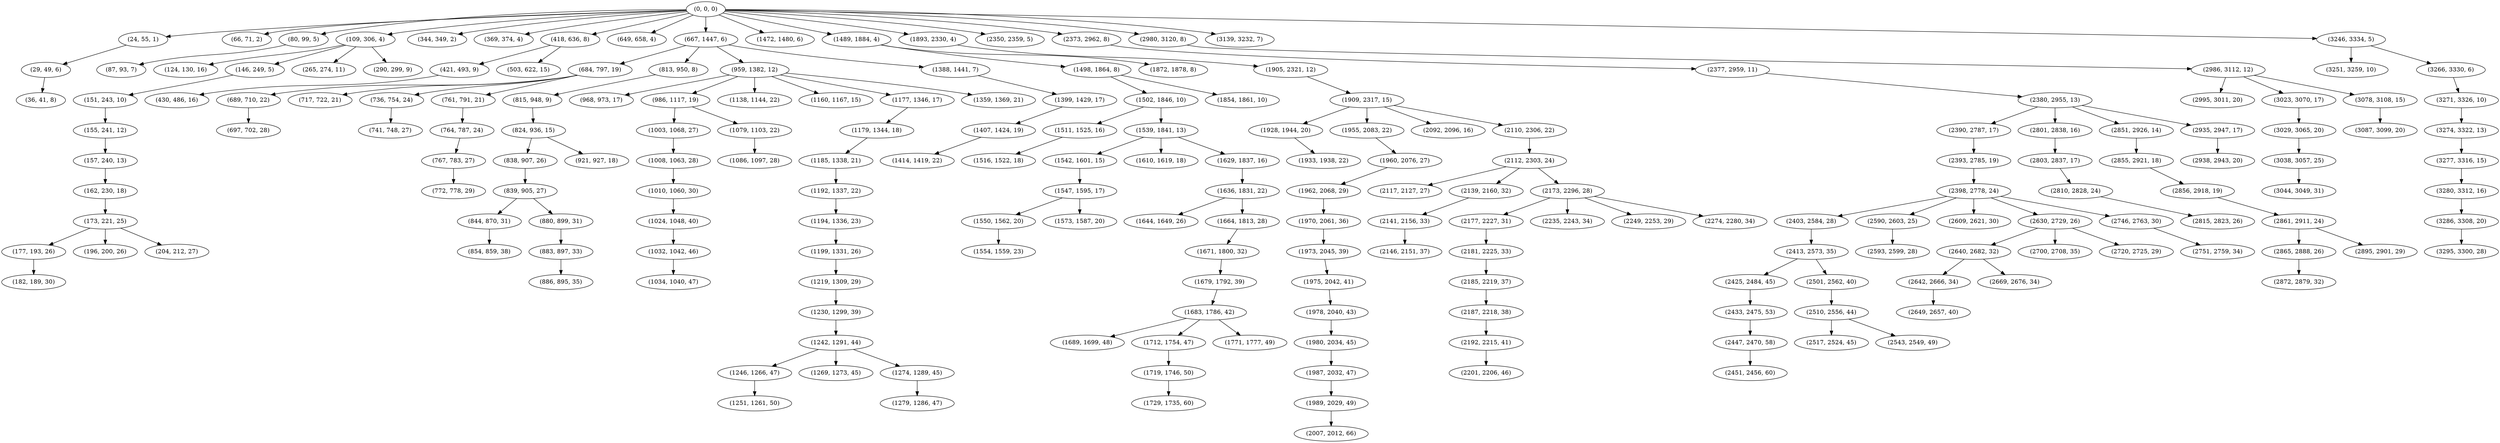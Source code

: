 digraph tree {
    "(0, 0, 0)";
    "(24, 55, 1)";
    "(29, 49, 6)";
    "(36, 41, 8)";
    "(66, 71, 2)";
    "(80, 99, 5)";
    "(87, 93, 7)";
    "(109, 306, 4)";
    "(124, 130, 16)";
    "(146, 249, 5)";
    "(151, 243, 10)";
    "(155, 241, 12)";
    "(157, 240, 13)";
    "(162, 230, 18)";
    "(173, 221, 25)";
    "(177, 193, 26)";
    "(182, 189, 30)";
    "(196, 200, 26)";
    "(204, 212, 27)";
    "(265, 274, 11)";
    "(290, 299, 9)";
    "(344, 349, 2)";
    "(369, 374, 4)";
    "(418, 636, 8)";
    "(421, 493, 9)";
    "(430, 486, 16)";
    "(503, 622, 15)";
    "(649, 658, 4)";
    "(667, 1447, 6)";
    "(684, 797, 19)";
    "(689, 710, 22)";
    "(697, 702, 28)";
    "(717, 722, 21)";
    "(736, 754, 24)";
    "(741, 748, 27)";
    "(761, 791, 21)";
    "(764, 787, 24)";
    "(767, 783, 27)";
    "(772, 778, 29)";
    "(813, 950, 8)";
    "(815, 948, 9)";
    "(824, 936, 15)";
    "(838, 907, 26)";
    "(839, 905, 27)";
    "(844, 870, 31)";
    "(854, 859, 38)";
    "(880, 899, 31)";
    "(883, 897, 33)";
    "(886, 895, 35)";
    "(921, 927, 18)";
    "(959, 1382, 12)";
    "(968, 973, 17)";
    "(986, 1117, 19)";
    "(1003, 1068, 27)";
    "(1008, 1063, 28)";
    "(1010, 1060, 30)";
    "(1024, 1048, 40)";
    "(1032, 1042, 46)";
    "(1034, 1040, 47)";
    "(1079, 1103, 22)";
    "(1086, 1097, 28)";
    "(1138, 1144, 22)";
    "(1160, 1167, 15)";
    "(1177, 1346, 17)";
    "(1179, 1344, 18)";
    "(1185, 1338, 21)";
    "(1192, 1337, 22)";
    "(1194, 1336, 23)";
    "(1199, 1331, 26)";
    "(1219, 1309, 29)";
    "(1230, 1299, 39)";
    "(1242, 1291, 44)";
    "(1246, 1266, 47)";
    "(1251, 1261, 50)";
    "(1269, 1273, 45)";
    "(1274, 1289, 45)";
    "(1279, 1286, 47)";
    "(1359, 1369, 21)";
    "(1388, 1441, 7)";
    "(1399, 1429, 17)";
    "(1407, 1424, 19)";
    "(1414, 1419, 22)";
    "(1472, 1480, 6)";
    "(1489, 1884, 4)";
    "(1498, 1864, 8)";
    "(1502, 1846, 10)";
    "(1511, 1525, 16)";
    "(1516, 1522, 18)";
    "(1539, 1841, 13)";
    "(1542, 1601, 15)";
    "(1547, 1595, 17)";
    "(1550, 1562, 20)";
    "(1554, 1559, 23)";
    "(1573, 1587, 20)";
    "(1610, 1619, 18)";
    "(1629, 1837, 16)";
    "(1636, 1831, 22)";
    "(1644, 1649, 26)";
    "(1664, 1813, 28)";
    "(1671, 1800, 32)";
    "(1679, 1792, 39)";
    "(1683, 1786, 42)";
    "(1689, 1699, 48)";
    "(1712, 1754, 47)";
    "(1719, 1746, 50)";
    "(1729, 1735, 60)";
    "(1771, 1777, 49)";
    "(1854, 1861, 10)";
    "(1872, 1878, 8)";
    "(1893, 2330, 4)";
    "(1905, 2321, 12)";
    "(1909, 2317, 15)";
    "(1928, 1944, 20)";
    "(1933, 1938, 22)";
    "(1955, 2083, 22)";
    "(1960, 2076, 27)";
    "(1962, 2068, 29)";
    "(1970, 2061, 36)";
    "(1973, 2045, 39)";
    "(1975, 2042, 41)";
    "(1978, 2040, 43)";
    "(1980, 2034, 45)";
    "(1987, 2032, 47)";
    "(1989, 2029, 49)";
    "(2007, 2012, 66)";
    "(2092, 2096, 16)";
    "(2110, 2306, 22)";
    "(2112, 2303, 24)";
    "(2117, 2127, 27)";
    "(2139, 2160, 32)";
    "(2141, 2156, 33)";
    "(2146, 2151, 37)";
    "(2173, 2296, 28)";
    "(2177, 2227, 31)";
    "(2181, 2225, 33)";
    "(2185, 2219, 37)";
    "(2187, 2218, 38)";
    "(2192, 2215, 41)";
    "(2201, 2206, 46)";
    "(2235, 2243, 34)";
    "(2249, 2253, 29)";
    "(2274, 2280, 34)";
    "(2350, 2359, 5)";
    "(2373, 2962, 8)";
    "(2377, 2959, 11)";
    "(2380, 2955, 13)";
    "(2390, 2787, 17)";
    "(2393, 2785, 19)";
    "(2398, 2778, 24)";
    "(2403, 2584, 28)";
    "(2413, 2573, 35)";
    "(2425, 2484, 45)";
    "(2433, 2475, 53)";
    "(2447, 2470, 58)";
    "(2451, 2456, 60)";
    "(2501, 2562, 40)";
    "(2510, 2556, 44)";
    "(2517, 2524, 45)";
    "(2543, 2549, 49)";
    "(2590, 2603, 25)";
    "(2593, 2599, 28)";
    "(2609, 2621, 30)";
    "(2630, 2729, 26)";
    "(2640, 2682, 32)";
    "(2642, 2666, 34)";
    "(2649, 2657, 40)";
    "(2669, 2676, 34)";
    "(2700, 2708, 35)";
    "(2720, 2725, 29)";
    "(2746, 2763, 30)";
    "(2751, 2759, 34)";
    "(2801, 2838, 16)";
    "(2803, 2837, 17)";
    "(2810, 2828, 24)";
    "(2815, 2823, 26)";
    "(2851, 2926, 14)";
    "(2855, 2921, 18)";
    "(2856, 2918, 19)";
    "(2861, 2911, 24)";
    "(2865, 2888, 26)";
    "(2872, 2879, 32)";
    "(2895, 2901, 29)";
    "(2935, 2947, 17)";
    "(2938, 2943, 20)";
    "(2980, 3120, 8)";
    "(2986, 3112, 12)";
    "(2995, 3011, 20)";
    "(3023, 3070, 17)";
    "(3029, 3065, 20)";
    "(3038, 3057, 25)";
    "(3044, 3049, 31)";
    "(3078, 3108, 15)";
    "(3087, 3099, 20)";
    "(3139, 3232, 7)";
    "(3246, 3334, 5)";
    "(3251, 3259, 10)";
    "(3266, 3330, 6)";
    "(3271, 3326, 10)";
    "(3274, 3322, 13)";
    "(3277, 3316, 15)";
    "(3280, 3312, 16)";
    "(3286, 3308, 20)";
    "(3295, 3300, 28)";
    "(0, 0, 0)" -> "(24, 55, 1)";
    "(0, 0, 0)" -> "(66, 71, 2)";
    "(0, 0, 0)" -> "(80, 99, 5)";
    "(0, 0, 0)" -> "(109, 306, 4)";
    "(0, 0, 0)" -> "(344, 349, 2)";
    "(0, 0, 0)" -> "(369, 374, 4)";
    "(0, 0, 0)" -> "(418, 636, 8)";
    "(0, 0, 0)" -> "(649, 658, 4)";
    "(0, 0, 0)" -> "(667, 1447, 6)";
    "(0, 0, 0)" -> "(1472, 1480, 6)";
    "(0, 0, 0)" -> "(1489, 1884, 4)";
    "(0, 0, 0)" -> "(1893, 2330, 4)";
    "(0, 0, 0)" -> "(2350, 2359, 5)";
    "(0, 0, 0)" -> "(2373, 2962, 8)";
    "(0, 0, 0)" -> "(2980, 3120, 8)";
    "(0, 0, 0)" -> "(3139, 3232, 7)";
    "(0, 0, 0)" -> "(3246, 3334, 5)";
    "(24, 55, 1)" -> "(29, 49, 6)";
    "(29, 49, 6)" -> "(36, 41, 8)";
    "(80, 99, 5)" -> "(87, 93, 7)";
    "(109, 306, 4)" -> "(124, 130, 16)";
    "(109, 306, 4)" -> "(146, 249, 5)";
    "(109, 306, 4)" -> "(265, 274, 11)";
    "(109, 306, 4)" -> "(290, 299, 9)";
    "(146, 249, 5)" -> "(151, 243, 10)";
    "(151, 243, 10)" -> "(155, 241, 12)";
    "(155, 241, 12)" -> "(157, 240, 13)";
    "(157, 240, 13)" -> "(162, 230, 18)";
    "(162, 230, 18)" -> "(173, 221, 25)";
    "(173, 221, 25)" -> "(177, 193, 26)";
    "(173, 221, 25)" -> "(196, 200, 26)";
    "(173, 221, 25)" -> "(204, 212, 27)";
    "(177, 193, 26)" -> "(182, 189, 30)";
    "(418, 636, 8)" -> "(421, 493, 9)";
    "(418, 636, 8)" -> "(503, 622, 15)";
    "(421, 493, 9)" -> "(430, 486, 16)";
    "(667, 1447, 6)" -> "(684, 797, 19)";
    "(667, 1447, 6)" -> "(813, 950, 8)";
    "(667, 1447, 6)" -> "(959, 1382, 12)";
    "(667, 1447, 6)" -> "(1388, 1441, 7)";
    "(684, 797, 19)" -> "(689, 710, 22)";
    "(684, 797, 19)" -> "(717, 722, 21)";
    "(684, 797, 19)" -> "(736, 754, 24)";
    "(684, 797, 19)" -> "(761, 791, 21)";
    "(689, 710, 22)" -> "(697, 702, 28)";
    "(736, 754, 24)" -> "(741, 748, 27)";
    "(761, 791, 21)" -> "(764, 787, 24)";
    "(764, 787, 24)" -> "(767, 783, 27)";
    "(767, 783, 27)" -> "(772, 778, 29)";
    "(813, 950, 8)" -> "(815, 948, 9)";
    "(815, 948, 9)" -> "(824, 936, 15)";
    "(824, 936, 15)" -> "(838, 907, 26)";
    "(824, 936, 15)" -> "(921, 927, 18)";
    "(838, 907, 26)" -> "(839, 905, 27)";
    "(839, 905, 27)" -> "(844, 870, 31)";
    "(839, 905, 27)" -> "(880, 899, 31)";
    "(844, 870, 31)" -> "(854, 859, 38)";
    "(880, 899, 31)" -> "(883, 897, 33)";
    "(883, 897, 33)" -> "(886, 895, 35)";
    "(959, 1382, 12)" -> "(968, 973, 17)";
    "(959, 1382, 12)" -> "(986, 1117, 19)";
    "(959, 1382, 12)" -> "(1138, 1144, 22)";
    "(959, 1382, 12)" -> "(1160, 1167, 15)";
    "(959, 1382, 12)" -> "(1177, 1346, 17)";
    "(959, 1382, 12)" -> "(1359, 1369, 21)";
    "(986, 1117, 19)" -> "(1003, 1068, 27)";
    "(986, 1117, 19)" -> "(1079, 1103, 22)";
    "(1003, 1068, 27)" -> "(1008, 1063, 28)";
    "(1008, 1063, 28)" -> "(1010, 1060, 30)";
    "(1010, 1060, 30)" -> "(1024, 1048, 40)";
    "(1024, 1048, 40)" -> "(1032, 1042, 46)";
    "(1032, 1042, 46)" -> "(1034, 1040, 47)";
    "(1079, 1103, 22)" -> "(1086, 1097, 28)";
    "(1177, 1346, 17)" -> "(1179, 1344, 18)";
    "(1179, 1344, 18)" -> "(1185, 1338, 21)";
    "(1185, 1338, 21)" -> "(1192, 1337, 22)";
    "(1192, 1337, 22)" -> "(1194, 1336, 23)";
    "(1194, 1336, 23)" -> "(1199, 1331, 26)";
    "(1199, 1331, 26)" -> "(1219, 1309, 29)";
    "(1219, 1309, 29)" -> "(1230, 1299, 39)";
    "(1230, 1299, 39)" -> "(1242, 1291, 44)";
    "(1242, 1291, 44)" -> "(1246, 1266, 47)";
    "(1242, 1291, 44)" -> "(1269, 1273, 45)";
    "(1242, 1291, 44)" -> "(1274, 1289, 45)";
    "(1246, 1266, 47)" -> "(1251, 1261, 50)";
    "(1274, 1289, 45)" -> "(1279, 1286, 47)";
    "(1388, 1441, 7)" -> "(1399, 1429, 17)";
    "(1399, 1429, 17)" -> "(1407, 1424, 19)";
    "(1407, 1424, 19)" -> "(1414, 1419, 22)";
    "(1489, 1884, 4)" -> "(1498, 1864, 8)";
    "(1489, 1884, 4)" -> "(1872, 1878, 8)";
    "(1498, 1864, 8)" -> "(1502, 1846, 10)";
    "(1498, 1864, 8)" -> "(1854, 1861, 10)";
    "(1502, 1846, 10)" -> "(1511, 1525, 16)";
    "(1502, 1846, 10)" -> "(1539, 1841, 13)";
    "(1511, 1525, 16)" -> "(1516, 1522, 18)";
    "(1539, 1841, 13)" -> "(1542, 1601, 15)";
    "(1539, 1841, 13)" -> "(1610, 1619, 18)";
    "(1539, 1841, 13)" -> "(1629, 1837, 16)";
    "(1542, 1601, 15)" -> "(1547, 1595, 17)";
    "(1547, 1595, 17)" -> "(1550, 1562, 20)";
    "(1547, 1595, 17)" -> "(1573, 1587, 20)";
    "(1550, 1562, 20)" -> "(1554, 1559, 23)";
    "(1629, 1837, 16)" -> "(1636, 1831, 22)";
    "(1636, 1831, 22)" -> "(1644, 1649, 26)";
    "(1636, 1831, 22)" -> "(1664, 1813, 28)";
    "(1664, 1813, 28)" -> "(1671, 1800, 32)";
    "(1671, 1800, 32)" -> "(1679, 1792, 39)";
    "(1679, 1792, 39)" -> "(1683, 1786, 42)";
    "(1683, 1786, 42)" -> "(1689, 1699, 48)";
    "(1683, 1786, 42)" -> "(1712, 1754, 47)";
    "(1683, 1786, 42)" -> "(1771, 1777, 49)";
    "(1712, 1754, 47)" -> "(1719, 1746, 50)";
    "(1719, 1746, 50)" -> "(1729, 1735, 60)";
    "(1893, 2330, 4)" -> "(1905, 2321, 12)";
    "(1905, 2321, 12)" -> "(1909, 2317, 15)";
    "(1909, 2317, 15)" -> "(1928, 1944, 20)";
    "(1909, 2317, 15)" -> "(1955, 2083, 22)";
    "(1909, 2317, 15)" -> "(2092, 2096, 16)";
    "(1909, 2317, 15)" -> "(2110, 2306, 22)";
    "(1928, 1944, 20)" -> "(1933, 1938, 22)";
    "(1955, 2083, 22)" -> "(1960, 2076, 27)";
    "(1960, 2076, 27)" -> "(1962, 2068, 29)";
    "(1962, 2068, 29)" -> "(1970, 2061, 36)";
    "(1970, 2061, 36)" -> "(1973, 2045, 39)";
    "(1973, 2045, 39)" -> "(1975, 2042, 41)";
    "(1975, 2042, 41)" -> "(1978, 2040, 43)";
    "(1978, 2040, 43)" -> "(1980, 2034, 45)";
    "(1980, 2034, 45)" -> "(1987, 2032, 47)";
    "(1987, 2032, 47)" -> "(1989, 2029, 49)";
    "(1989, 2029, 49)" -> "(2007, 2012, 66)";
    "(2110, 2306, 22)" -> "(2112, 2303, 24)";
    "(2112, 2303, 24)" -> "(2117, 2127, 27)";
    "(2112, 2303, 24)" -> "(2139, 2160, 32)";
    "(2112, 2303, 24)" -> "(2173, 2296, 28)";
    "(2139, 2160, 32)" -> "(2141, 2156, 33)";
    "(2141, 2156, 33)" -> "(2146, 2151, 37)";
    "(2173, 2296, 28)" -> "(2177, 2227, 31)";
    "(2173, 2296, 28)" -> "(2235, 2243, 34)";
    "(2173, 2296, 28)" -> "(2249, 2253, 29)";
    "(2173, 2296, 28)" -> "(2274, 2280, 34)";
    "(2177, 2227, 31)" -> "(2181, 2225, 33)";
    "(2181, 2225, 33)" -> "(2185, 2219, 37)";
    "(2185, 2219, 37)" -> "(2187, 2218, 38)";
    "(2187, 2218, 38)" -> "(2192, 2215, 41)";
    "(2192, 2215, 41)" -> "(2201, 2206, 46)";
    "(2373, 2962, 8)" -> "(2377, 2959, 11)";
    "(2377, 2959, 11)" -> "(2380, 2955, 13)";
    "(2380, 2955, 13)" -> "(2390, 2787, 17)";
    "(2380, 2955, 13)" -> "(2801, 2838, 16)";
    "(2380, 2955, 13)" -> "(2851, 2926, 14)";
    "(2380, 2955, 13)" -> "(2935, 2947, 17)";
    "(2390, 2787, 17)" -> "(2393, 2785, 19)";
    "(2393, 2785, 19)" -> "(2398, 2778, 24)";
    "(2398, 2778, 24)" -> "(2403, 2584, 28)";
    "(2398, 2778, 24)" -> "(2590, 2603, 25)";
    "(2398, 2778, 24)" -> "(2609, 2621, 30)";
    "(2398, 2778, 24)" -> "(2630, 2729, 26)";
    "(2398, 2778, 24)" -> "(2746, 2763, 30)";
    "(2403, 2584, 28)" -> "(2413, 2573, 35)";
    "(2413, 2573, 35)" -> "(2425, 2484, 45)";
    "(2413, 2573, 35)" -> "(2501, 2562, 40)";
    "(2425, 2484, 45)" -> "(2433, 2475, 53)";
    "(2433, 2475, 53)" -> "(2447, 2470, 58)";
    "(2447, 2470, 58)" -> "(2451, 2456, 60)";
    "(2501, 2562, 40)" -> "(2510, 2556, 44)";
    "(2510, 2556, 44)" -> "(2517, 2524, 45)";
    "(2510, 2556, 44)" -> "(2543, 2549, 49)";
    "(2590, 2603, 25)" -> "(2593, 2599, 28)";
    "(2630, 2729, 26)" -> "(2640, 2682, 32)";
    "(2630, 2729, 26)" -> "(2700, 2708, 35)";
    "(2630, 2729, 26)" -> "(2720, 2725, 29)";
    "(2640, 2682, 32)" -> "(2642, 2666, 34)";
    "(2640, 2682, 32)" -> "(2669, 2676, 34)";
    "(2642, 2666, 34)" -> "(2649, 2657, 40)";
    "(2746, 2763, 30)" -> "(2751, 2759, 34)";
    "(2801, 2838, 16)" -> "(2803, 2837, 17)";
    "(2803, 2837, 17)" -> "(2810, 2828, 24)";
    "(2810, 2828, 24)" -> "(2815, 2823, 26)";
    "(2851, 2926, 14)" -> "(2855, 2921, 18)";
    "(2855, 2921, 18)" -> "(2856, 2918, 19)";
    "(2856, 2918, 19)" -> "(2861, 2911, 24)";
    "(2861, 2911, 24)" -> "(2865, 2888, 26)";
    "(2861, 2911, 24)" -> "(2895, 2901, 29)";
    "(2865, 2888, 26)" -> "(2872, 2879, 32)";
    "(2935, 2947, 17)" -> "(2938, 2943, 20)";
    "(2980, 3120, 8)" -> "(2986, 3112, 12)";
    "(2986, 3112, 12)" -> "(2995, 3011, 20)";
    "(2986, 3112, 12)" -> "(3023, 3070, 17)";
    "(2986, 3112, 12)" -> "(3078, 3108, 15)";
    "(3023, 3070, 17)" -> "(3029, 3065, 20)";
    "(3029, 3065, 20)" -> "(3038, 3057, 25)";
    "(3038, 3057, 25)" -> "(3044, 3049, 31)";
    "(3078, 3108, 15)" -> "(3087, 3099, 20)";
    "(3246, 3334, 5)" -> "(3251, 3259, 10)";
    "(3246, 3334, 5)" -> "(3266, 3330, 6)";
    "(3266, 3330, 6)" -> "(3271, 3326, 10)";
    "(3271, 3326, 10)" -> "(3274, 3322, 13)";
    "(3274, 3322, 13)" -> "(3277, 3316, 15)";
    "(3277, 3316, 15)" -> "(3280, 3312, 16)";
    "(3280, 3312, 16)" -> "(3286, 3308, 20)";
    "(3286, 3308, 20)" -> "(3295, 3300, 28)";
}
